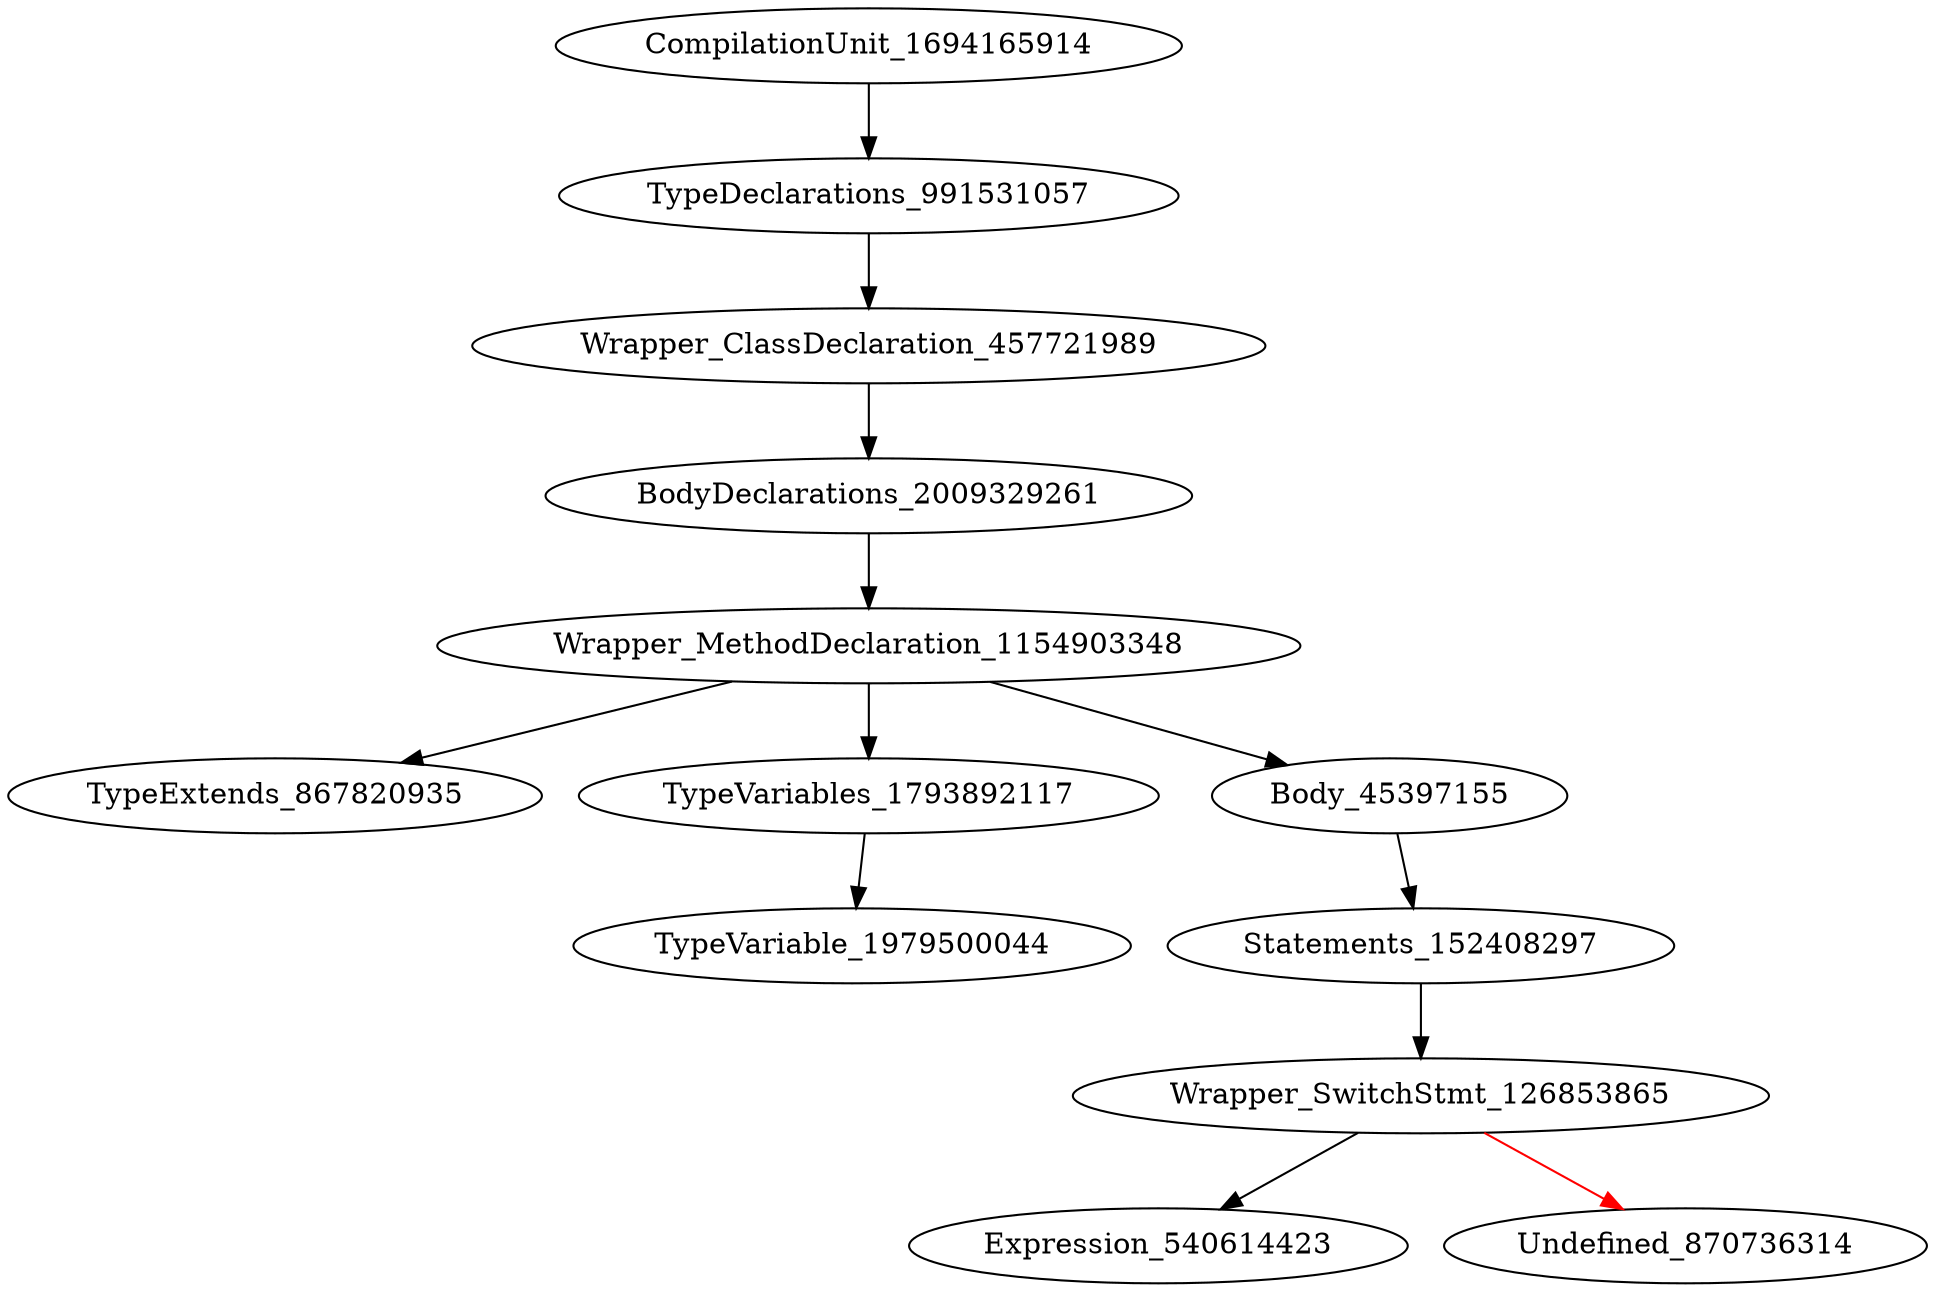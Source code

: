 digraph {
CompilationUnit_1694165914 -> TypeDeclarations_991531057
TypeDeclarations_991531057 -> Wrapper_ClassDeclaration_457721989
Wrapper_ClassDeclaration_457721989 -> BodyDeclarations_2009329261
BodyDeclarations_2009329261 -> Wrapper_MethodDeclaration_1154903348
Wrapper_MethodDeclaration_1154903348 -> TypeExtends_867820935
Wrapper_MethodDeclaration_1154903348 -> TypeVariables_1793892117
Wrapper_MethodDeclaration_1154903348 -> Body_45397155
TypeVariables_1793892117 -> TypeVariable_1979500044
Body_45397155 -> Statements_152408297
Statements_152408297 -> Wrapper_SwitchStmt_126853865
Wrapper_SwitchStmt_126853865 -> Expression_540614423
Wrapper_SwitchStmt_126853865 -> Undefined_870736314 [color = red] 
}
